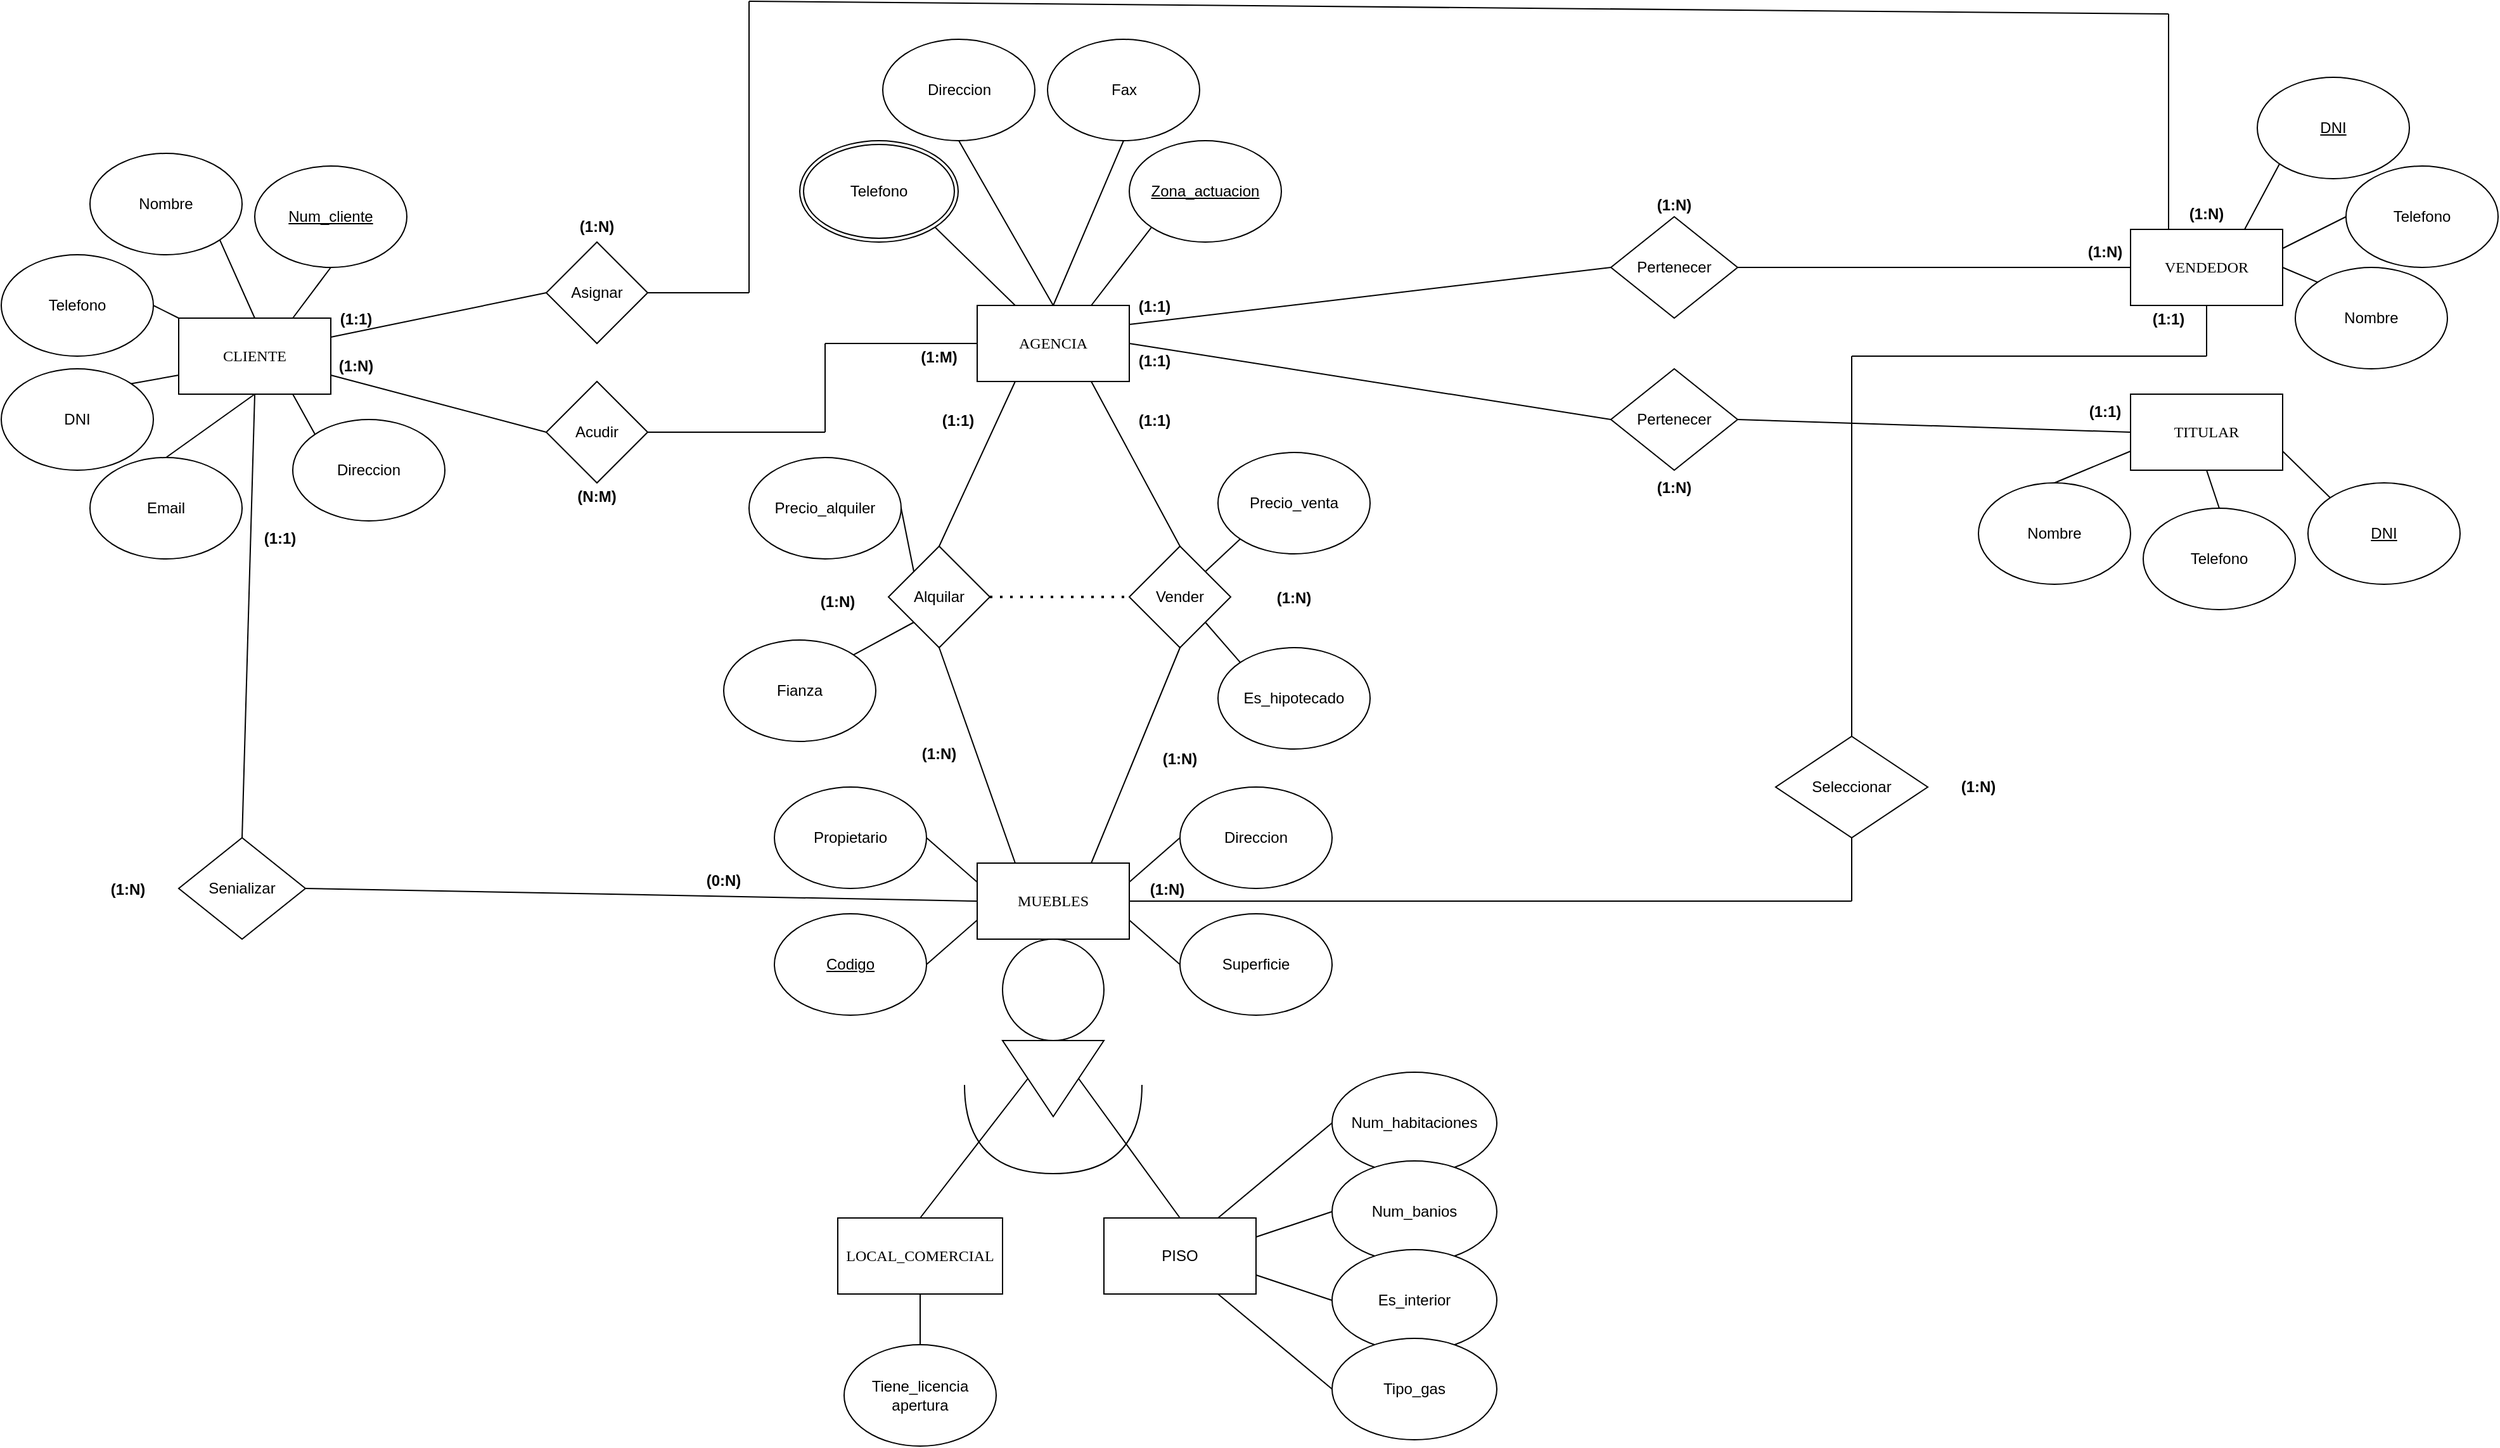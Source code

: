 <mxfile version="20.5.3" type="device"><diagram id="-Ib73K7cSU066ZXEVnB1" name="Página-1"><mxGraphModel dx="2062" dy="1179" grid="1" gridSize="10" guides="1" tooltips="1" connect="1" arrows="1" fold="1" page="1" pageScale="1" pageWidth="3300" pageHeight="2339" math="0" shadow="0"><root><mxCell id="0"/><mxCell id="1" parent="0"/><mxCell id="ir_C1LGlX5pu7Wagm2R5-1" value="&lt;font face=&quot;Comic Sans MS&quot;&gt;AGENCIA&lt;/font&gt;" style="rounded=0;whiteSpace=wrap;html=1;" parent="1" vertex="1"><mxGeometry x="900" y="400" width="120" height="60" as="geometry"/></mxCell><mxCell id="ir_C1LGlX5pu7Wagm2R5-2" value="VENDEDOR" style="rounded=0;whiteSpace=wrap;html=1;fontFamily=Comic Sans MS;" parent="1" vertex="1"><mxGeometry x="1810" y="340" width="120" height="60" as="geometry"/></mxCell><mxCell id="ir_C1LGlX5pu7Wagm2R5-3" value="&lt;font face=&quot;Comic Sans MS&quot;&gt;MUEBLES&lt;/font&gt;" style="rounded=0;whiteSpace=wrap;html=1;" parent="1" vertex="1"><mxGeometry x="900" y="840" width="120" height="60" as="geometry"/></mxCell><mxCell id="ir_C1LGlX5pu7Wagm2R5-4" value="TITULAR" style="rounded=0;whiteSpace=wrap;html=1;fontFamily=Comic Sans MS;" parent="1" vertex="1"><mxGeometry x="1810" y="470" width="120" height="60" as="geometry"/></mxCell><mxCell id="ir_C1LGlX5pu7Wagm2R5-5" value="CLIENTE" style="rounded=0;whiteSpace=wrap;html=1;fontFamily=Comic Sans MS;" parent="1" vertex="1"><mxGeometry x="270" y="410" width="120" height="60" as="geometry"/></mxCell><mxCell id="ir_C1LGlX5pu7Wagm2R5-6" value="Pertenecer" style="rhombus;whiteSpace=wrap;html=1;" parent="1" vertex="1"><mxGeometry x="1400" y="330" width="100" height="80" as="geometry"/></mxCell><mxCell id="ir_C1LGlX5pu7Wagm2R5-7" value="Pertenecer" style="rhombus;whiteSpace=wrap;html=1;" parent="1" vertex="1"><mxGeometry x="1400" y="450" width="100" height="80" as="geometry"/></mxCell><mxCell id="ir_C1LGlX5pu7Wagm2R5-8" value="Alquilar" style="rhombus;whiteSpace=wrap;html=1;" parent="1" vertex="1"><mxGeometry x="830" y="590" width="80" height="80" as="geometry"/></mxCell><mxCell id="ir_C1LGlX5pu7Wagm2R5-9" value="Vender" style="rhombus;whiteSpace=wrap;html=1;" parent="1" vertex="1"><mxGeometry x="1020" y="590" width="80" height="80" as="geometry"/></mxCell><mxCell id="ir_C1LGlX5pu7Wagm2R5-10" value="Asignar" style="rhombus;whiteSpace=wrap;html=1;" parent="1" vertex="1"><mxGeometry x="560" y="350" width="80" height="80" as="geometry"/></mxCell><mxCell id="ir_C1LGlX5pu7Wagm2R5-11" value="Acudir" style="rhombus;whiteSpace=wrap;html=1;" parent="1" vertex="1"><mxGeometry x="560" y="460" width="80" height="80" as="geometry"/></mxCell><mxCell id="ir_C1LGlX5pu7Wagm2R5-12" value="Direccion" style="ellipse;whiteSpace=wrap;html=1;" parent="1" vertex="1"><mxGeometry x="825.5" y="190" width="120" height="80" as="geometry"/></mxCell><mxCell id="ir_C1LGlX5pu7Wagm2R5-13" value="Fax" style="ellipse;whiteSpace=wrap;html=1;" parent="1" vertex="1"><mxGeometry x="955.5" y="190" width="120" height="80" as="geometry"/></mxCell><mxCell id="ir_C1LGlX5pu7Wagm2R5-15" value="Zona_actuacion" style="ellipse;whiteSpace=wrap;html=1;fontStyle=4" parent="1" vertex="1"><mxGeometry x="1020" y="270" width="120" height="80" as="geometry"/></mxCell><mxCell id="ir_C1LGlX5pu7Wagm2R5-16" value="Propietario" style="ellipse;whiteSpace=wrap;html=1;align=center;" parent="1" vertex="1"><mxGeometry x="740" y="780" width="120" height="80" as="geometry"/></mxCell><mxCell id="ir_C1LGlX5pu7Wagm2R5-17" value="Direccion" style="ellipse;whiteSpace=wrap;html=1;" parent="1" vertex="1"><mxGeometry x="1060" y="780" width="120" height="80" as="geometry"/></mxCell><mxCell id="ir_C1LGlX5pu7Wagm2R5-18" value="Superficie" style="ellipse;whiteSpace=wrap;html=1;" parent="1" vertex="1"><mxGeometry x="1060" y="880" width="120" height="80" as="geometry"/></mxCell><mxCell id="ir_C1LGlX5pu7Wagm2R5-19" value="Codigo" style="ellipse;whiteSpace=wrap;html=1;fontStyle=4" parent="1" vertex="1"><mxGeometry x="740" y="880" width="120" height="80" as="geometry"/></mxCell><mxCell id="ir_C1LGlX5pu7Wagm2R5-20" value="&lt;font face=&quot;Comic Sans MS&quot;&gt;LOCAL_COMERCIAL&lt;/font&gt;" style="rounded=0;whiteSpace=wrap;html=1;" parent="1" vertex="1"><mxGeometry x="790" y="1120" width="130" height="60" as="geometry"/></mxCell><mxCell id="ir_C1LGlX5pu7Wagm2R5-22" value="PISO" style="rounded=0;whiteSpace=wrap;html=1;" parent="1" vertex="1"><mxGeometry x="1000" y="1120" width="120" height="60" as="geometry"/></mxCell><mxCell id="ir_C1LGlX5pu7Wagm2R5-23" value="" style="triangle;whiteSpace=wrap;html=1;rotation=90;" parent="1" vertex="1"><mxGeometry x="930" y="970" width="60" height="80" as="geometry"/></mxCell><mxCell id="ir_C1LGlX5pu7Wagm2R5-24" value="" style="ellipse;whiteSpace=wrap;html=1;aspect=fixed;" parent="1" vertex="1"><mxGeometry x="920" y="900" width="80" height="80" as="geometry"/></mxCell><mxCell id="ir_C1LGlX5pu7Wagm2R5-25" value="" style="shape=requiredInterface;html=1;verticalLabelPosition=bottom;sketch=0;rotation=90;" parent="1" vertex="1"><mxGeometry x="925" y="980" width="70" height="140" as="geometry"/></mxCell><mxCell id="ir_C1LGlX5pu7Wagm2R5-26" value="Tiene_licencia&lt;br&gt;apertura" style="ellipse;whiteSpace=wrap;html=1;" parent="1" vertex="1"><mxGeometry x="795" y="1220" width="120" height="80" as="geometry"/></mxCell><mxCell id="ir_C1LGlX5pu7Wagm2R5-27" value="Num_habitaciones" style="ellipse;whiteSpace=wrap;html=1;" parent="1" vertex="1"><mxGeometry x="1180" y="1005" width="130" height="80" as="geometry"/></mxCell><mxCell id="ir_C1LGlX5pu7Wagm2R5-28" value="Num_banios" style="ellipse;whiteSpace=wrap;html=1;" parent="1" vertex="1"><mxGeometry x="1180" y="1075" width="130" height="80" as="geometry"/></mxCell><mxCell id="ir_C1LGlX5pu7Wagm2R5-29" value="Es_interior" style="ellipse;whiteSpace=wrap;html=1;" parent="1" vertex="1"><mxGeometry x="1180" y="1145" width="130" height="80" as="geometry"/></mxCell><mxCell id="ir_C1LGlX5pu7Wagm2R5-30" value="Tipo_gas" style="ellipse;whiteSpace=wrap;html=1;" parent="1" vertex="1"><mxGeometry x="1180" y="1215" width="130" height="80" as="geometry"/></mxCell><mxCell id="--llxni7H1kA9DmHmzUb-1" value="" style="endArrow=none;html=1;rounded=0;entryX=0;entryY=0.5;entryDx=0;entryDy=0;exitX=1;exitY=0.25;exitDx=0;exitDy=0;" edge="1" parent="1" source="ir_C1LGlX5pu7Wagm2R5-1" target="ir_C1LGlX5pu7Wagm2R5-6"><mxGeometry width="50" height="50" relative="1" as="geometry"><mxPoint x="1100" y="460" as="sourcePoint"/><mxPoint x="1150" y="410" as="targetPoint"/></mxGeometry></mxCell><mxCell id="--llxni7H1kA9DmHmzUb-2" value="" style="endArrow=none;html=1;rounded=0;entryX=0;entryY=0.5;entryDx=0;entryDy=0;exitX=1;exitY=0.5;exitDx=0;exitDy=0;" edge="1" parent="1" source="ir_C1LGlX5pu7Wagm2R5-1" target="ir_C1LGlX5pu7Wagm2R5-7"><mxGeometry width="50" height="50" relative="1" as="geometry"><mxPoint x="1030" y="425" as="sourcePoint"/><mxPoint x="1410" y="380" as="targetPoint"/></mxGeometry></mxCell><mxCell id="--llxni7H1kA9DmHmzUb-3" value="" style="endArrow=none;html=1;rounded=0;entryX=0;entryY=0.5;entryDx=0;entryDy=0;exitX=1;exitY=0.5;exitDx=0;exitDy=0;" edge="1" parent="1" source="ir_C1LGlX5pu7Wagm2R5-6" target="ir_C1LGlX5pu7Wagm2R5-2"><mxGeometry width="50" height="50" relative="1" as="geometry"><mxPoint x="1040" y="435" as="sourcePoint"/><mxPoint x="1420" y="390" as="targetPoint"/></mxGeometry></mxCell><mxCell id="--llxni7H1kA9DmHmzUb-4" value="" style="endArrow=none;html=1;rounded=0;entryX=0;entryY=0.5;entryDx=0;entryDy=0;exitX=1;exitY=0.5;exitDx=0;exitDy=0;" edge="1" parent="1" source="ir_C1LGlX5pu7Wagm2R5-7" target="ir_C1LGlX5pu7Wagm2R5-4"><mxGeometry width="50" height="50" relative="1" as="geometry"><mxPoint x="1050" y="445" as="sourcePoint"/><mxPoint x="1430" y="400" as="targetPoint"/></mxGeometry></mxCell><mxCell id="--llxni7H1kA9DmHmzUb-5" value="" style="endArrow=none;html=1;rounded=0;exitX=1;exitY=0.5;exitDx=0;exitDy=0;" edge="1" parent="1" source="ir_C1LGlX5pu7Wagm2R5-10"><mxGeometry width="50" height="50" relative="1" as="geometry"><mxPoint x="1060" y="455" as="sourcePoint"/><mxPoint x="720" y="390" as="targetPoint"/></mxGeometry></mxCell><mxCell id="--llxni7H1kA9DmHmzUb-6" value="" style="endArrow=none;html=1;rounded=0;exitX=1;exitY=0.5;exitDx=0;exitDy=0;" edge="1" parent="1" source="ir_C1LGlX5pu7Wagm2R5-11"><mxGeometry width="50" height="50" relative="1" as="geometry"><mxPoint x="1070" y="465" as="sourcePoint"/><mxPoint x="780" y="500" as="targetPoint"/></mxGeometry></mxCell><mxCell id="--llxni7H1kA9DmHmzUb-7" value="" style="endArrow=none;html=1;rounded=0;entryX=1;entryY=0.25;entryDx=0;entryDy=0;exitX=0;exitY=0.5;exitDx=0;exitDy=0;" edge="1" parent="1" source="ir_C1LGlX5pu7Wagm2R5-10" target="ir_C1LGlX5pu7Wagm2R5-5"><mxGeometry width="50" height="50" relative="1" as="geometry"><mxPoint x="650" y="360" as="sourcePoint"/><mxPoint x="910" y="425" as="targetPoint"/></mxGeometry></mxCell><mxCell id="--llxni7H1kA9DmHmzUb-8" value="" style="endArrow=none;html=1;rounded=0;entryX=0;entryY=0.5;entryDx=0;entryDy=0;exitX=1;exitY=0.75;exitDx=0;exitDy=0;" edge="1" parent="1" source="ir_C1LGlX5pu7Wagm2R5-5" target="ir_C1LGlX5pu7Wagm2R5-11"><mxGeometry width="50" height="50" relative="1" as="geometry"><mxPoint x="660" y="370" as="sourcePoint"/><mxPoint x="920" y="435" as="targetPoint"/></mxGeometry></mxCell><mxCell id="--llxni7H1kA9DmHmzUb-9" value="" style="endArrow=none;dashed=1;html=1;dashPattern=1 3;strokeWidth=2;rounded=0;entryX=0;entryY=0.5;entryDx=0;entryDy=0;exitX=1;exitY=0.5;exitDx=0;exitDy=0;" edge="1" parent="1" source="ir_C1LGlX5pu7Wagm2R5-8" target="ir_C1LGlX5pu7Wagm2R5-9"><mxGeometry width="50" height="50" relative="1" as="geometry"><mxPoint x="860" y="670" as="sourcePoint"/><mxPoint x="910" y="620" as="targetPoint"/></mxGeometry></mxCell><mxCell id="--llxni7H1kA9DmHmzUb-10" value="" style="endArrow=none;html=1;rounded=0;entryX=0.5;entryY=1;entryDx=0;entryDy=0;exitX=0.5;exitY=0;exitDx=0;exitDy=0;" edge="1" parent="1" source="ir_C1LGlX5pu7Wagm2R5-20" target="ir_C1LGlX5pu7Wagm2R5-23"><mxGeometry width="50" height="50" relative="1" as="geometry"><mxPoint x="790" y="1100" as="sourcePoint"/><mxPoint x="840" y="1050" as="targetPoint"/></mxGeometry></mxCell><mxCell id="--llxni7H1kA9DmHmzUb-11" value="" style="endArrow=none;html=1;rounded=0;entryX=0.5;entryY=0;entryDx=0;entryDy=0;exitX=0.5;exitY=0;exitDx=0;exitDy=0;" edge="1" parent="1" source="ir_C1LGlX5pu7Wagm2R5-22" target="ir_C1LGlX5pu7Wagm2R5-23"><mxGeometry width="50" height="50" relative="1" as="geometry"><mxPoint x="865" y="1130" as="sourcePoint"/><mxPoint x="950" y="1020" as="targetPoint"/></mxGeometry></mxCell><mxCell id="--llxni7H1kA9DmHmzUb-12" value="" style="endArrow=none;html=1;rounded=0;entryX=0.5;entryY=1;entryDx=0;entryDy=0;exitX=0.5;exitY=0;exitDx=0;exitDy=0;" edge="1" parent="1" source="ir_C1LGlX5pu7Wagm2R5-26" target="ir_C1LGlX5pu7Wagm2R5-20"><mxGeometry width="50" height="50" relative="1" as="geometry"><mxPoint x="865" y="1130" as="sourcePoint"/><mxPoint x="950" y="1020" as="targetPoint"/></mxGeometry></mxCell><mxCell id="--llxni7H1kA9DmHmzUb-13" value="" style="endArrow=none;html=1;rounded=0;entryX=0.75;entryY=0;entryDx=0;entryDy=0;exitX=0;exitY=0.5;exitDx=0;exitDy=0;" edge="1" parent="1" source="ir_C1LGlX5pu7Wagm2R5-27" target="ir_C1LGlX5pu7Wagm2R5-22"><mxGeometry width="50" height="50" relative="1" as="geometry"><mxPoint x="875" y="1140" as="sourcePoint"/><mxPoint x="960" y="1030" as="targetPoint"/></mxGeometry></mxCell><mxCell id="--llxni7H1kA9DmHmzUb-14" value="" style="endArrow=none;html=1;rounded=0;entryX=1;entryY=0.25;entryDx=0;entryDy=0;exitX=0;exitY=0.5;exitDx=0;exitDy=0;" edge="1" parent="1" source="ir_C1LGlX5pu7Wagm2R5-28" target="ir_C1LGlX5pu7Wagm2R5-22"><mxGeometry width="50" height="50" relative="1" as="geometry"><mxPoint x="1150" y="1080" as="sourcePoint"/><mxPoint x="1100" y="1130" as="targetPoint"/></mxGeometry></mxCell><mxCell id="--llxni7H1kA9DmHmzUb-15" value="" style="endArrow=none;html=1;rounded=0;entryX=1;entryY=0.75;entryDx=0;entryDy=0;exitX=0;exitY=0.5;exitDx=0;exitDy=0;" edge="1" parent="1" source="ir_C1LGlX5pu7Wagm2R5-29" target="ir_C1LGlX5pu7Wagm2R5-22"><mxGeometry width="50" height="50" relative="1" as="geometry"><mxPoint x="1160" y="1090" as="sourcePoint"/><mxPoint x="1110" y="1140" as="targetPoint"/></mxGeometry></mxCell><mxCell id="--llxni7H1kA9DmHmzUb-16" value="" style="endArrow=none;html=1;rounded=0;entryX=0.75;entryY=1;entryDx=0;entryDy=0;exitX=0;exitY=0.5;exitDx=0;exitDy=0;" edge="1" parent="1" source="ir_C1LGlX5pu7Wagm2R5-30" target="ir_C1LGlX5pu7Wagm2R5-22"><mxGeometry width="50" height="50" relative="1" as="geometry"><mxPoint x="1170" y="1100" as="sourcePoint"/><mxPoint x="1120" y="1150" as="targetPoint"/></mxGeometry></mxCell><mxCell id="--llxni7H1kA9DmHmzUb-17" value="" style="endArrow=none;html=1;rounded=0;exitX=0;exitY=0.25;exitDx=0;exitDy=0;entryX=1;entryY=0.5;entryDx=0;entryDy=0;" edge="1" parent="1" source="ir_C1LGlX5pu7Wagm2R5-3" target="ir_C1LGlX5pu7Wagm2R5-16"><mxGeometry width="50" height="50" relative="1" as="geometry"><mxPoint x="890" y="840" as="sourcePoint"/><mxPoint x="940" y="790" as="targetPoint"/></mxGeometry></mxCell><mxCell id="--llxni7H1kA9DmHmzUb-18" value="" style="endArrow=none;html=1;rounded=0;exitX=0;exitY=0.75;exitDx=0;exitDy=0;entryX=1;entryY=0.5;entryDx=0;entryDy=0;" edge="1" parent="1" source="ir_C1LGlX5pu7Wagm2R5-3" target="ir_C1LGlX5pu7Wagm2R5-19"><mxGeometry width="50" height="50" relative="1" as="geometry"><mxPoint x="910" y="865" as="sourcePoint"/><mxPoint x="870.0" y="820" as="targetPoint"/></mxGeometry></mxCell><mxCell id="--llxni7H1kA9DmHmzUb-19" value="" style="endArrow=none;html=1;rounded=0;exitX=1;exitY=0.25;exitDx=0;exitDy=0;entryX=0;entryY=0.5;entryDx=0;entryDy=0;" edge="1" parent="1" source="ir_C1LGlX5pu7Wagm2R5-3" target="ir_C1LGlX5pu7Wagm2R5-17"><mxGeometry width="50" height="50" relative="1" as="geometry"><mxPoint x="920" y="875" as="sourcePoint"/><mxPoint x="880.0" y="830" as="targetPoint"/></mxGeometry></mxCell><mxCell id="--llxni7H1kA9DmHmzUb-20" value="" style="endArrow=none;html=1;rounded=0;exitX=0;exitY=0.5;exitDx=0;exitDy=0;entryX=1;entryY=0.75;entryDx=0;entryDy=0;" edge="1" parent="1" source="ir_C1LGlX5pu7Wagm2R5-18" target="ir_C1LGlX5pu7Wagm2R5-3"><mxGeometry width="50" height="50" relative="1" as="geometry"><mxPoint x="930" y="885" as="sourcePoint"/><mxPoint x="890.0" y="840" as="targetPoint"/></mxGeometry></mxCell><mxCell id="--llxni7H1kA9DmHmzUb-21" value="" style="endArrow=none;html=1;rounded=0;exitX=0.75;exitY=0;exitDx=0;exitDy=0;entryX=0.5;entryY=1;entryDx=0;entryDy=0;" edge="1" parent="1" source="ir_C1LGlX5pu7Wagm2R5-3" target="ir_C1LGlX5pu7Wagm2R5-9"><mxGeometry width="50" height="50" relative="1" as="geometry"><mxPoint x="1000" y="780" as="sourcePoint"/><mxPoint x="1050" y="730" as="targetPoint"/></mxGeometry></mxCell><mxCell id="--llxni7H1kA9DmHmzUb-22" value="" style="endArrow=none;html=1;rounded=0;exitX=0.25;exitY=0;exitDx=0;exitDy=0;entryX=0.5;entryY=1;entryDx=0;entryDy=0;" edge="1" parent="1" source="ir_C1LGlX5pu7Wagm2R5-3" target="ir_C1LGlX5pu7Wagm2R5-8"><mxGeometry width="50" height="50" relative="1" as="geometry"><mxPoint x="1000" y="850" as="sourcePoint"/><mxPoint x="1060" y="740" as="targetPoint"/></mxGeometry></mxCell><mxCell id="--llxni7H1kA9DmHmzUb-23" value="" style="endArrow=none;html=1;rounded=0;exitX=0.5;exitY=0;exitDx=0;exitDy=0;entryX=0.75;entryY=1;entryDx=0;entryDy=0;" edge="1" parent="1" source="ir_C1LGlX5pu7Wagm2R5-9" target="ir_C1LGlX5pu7Wagm2R5-1"><mxGeometry width="50" height="50" relative="1" as="geometry"><mxPoint x="1010" y="860" as="sourcePoint"/><mxPoint x="1070" y="750" as="targetPoint"/></mxGeometry></mxCell><mxCell id="--llxni7H1kA9DmHmzUb-24" value="" style="endArrow=none;html=1;rounded=0;exitX=0.5;exitY=0;exitDx=0;exitDy=0;entryX=0.25;entryY=1;entryDx=0;entryDy=0;" edge="1" parent="1" source="ir_C1LGlX5pu7Wagm2R5-8" target="ir_C1LGlX5pu7Wagm2R5-1"><mxGeometry width="50" height="50" relative="1" as="geometry"><mxPoint x="1070" y="600" as="sourcePoint"/><mxPoint x="1000" y="470" as="targetPoint"/></mxGeometry></mxCell><mxCell id="--llxni7H1kA9DmHmzUb-25" value="Telefono" style="ellipse;shape=doubleEllipse;margin=3;whiteSpace=wrap;html=1;align=center;" vertex="1" parent="1"><mxGeometry x="760" y="270" width="125" height="80" as="geometry"/></mxCell><mxCell id="--llxni7H1kA9DmHmzUb-26" value="" style="endArrow=none;html=1;rounded=0;exitX=0.25;exitY=0;exitDx=0;exitDy=0;entryX=1;entryY=1;entryDx=0;entryDy=0;" edge="1" parent="1" source="ir_C1LGlX5pu7Wagm2R5-1" target="--llxni7H1kA9DmHmzUb-25"><mxGeometry width="50" height="50" relative="1" as="geometry"><mxPoint x="845" y="375" as="sourcePoint"/><mxPoint x="895" y="325" as="targetPoint"/></mxGeometry></mxCell><mxCell id="--llxni7H1kA9DmHmzUb-27" value="" style="endArrow=none;html=1;rounded=0;entryX=0.5;entryY=1;entryDx=0;entryDy=0;exitX=0.5;exitY=0;exitDx=0;exitDy=0;" edge="1" parent="1" source="ir_C1LGlX5pu7Wagm2R5-1" target="ir_C1LGlX5pu7Wagm2R5-12"><mxGeometry width="50" height="50" relative="1" as="geometry"><mxPoint x="920" y="400" as="sourcePoint"/><mxPoint x="970" y="350" as="targetPoint"/></mxGeometry></mxCell><mxCell id="--llxni7H1kA9DmHmzUb-28" value="" style="endArrow=none;html=1;rounded=0;entryX=0.5;entryY=1;entryDx=0;entryDy=0;exitX=0.5;exitY=0;exitDx=0;exitDy=0;" edge="1" parent="1" source="ir_C1LGlX5pu7Wagm2R5-1" target="ir_C1LGlX5pu7Wagm2R5-13"><mxGeometry width="50" height="50" relative="1" as="geometry"><mxPoint x="930" y="410" as="sourcePoint"/><mxPoint x="980" y="360" as="targetPoint"/></mxGeometry></mxCell><mxCell id="--llxni7H1kA9DmHmzUb-29" value="" style="endArrow=none;html=1;rounded=0;entryX=0;entryY=1;entryDx=0;entryDy=0;exitX=0.75;exitY=0;exitDx=0;exitDy=0;" edge="1" parent="1" source="ir_C1LGlX5pu7Wagm2R5-1" target="ir_C1LGlX5pu7Wagm2R5-15"><mxGeometry width="50" height="50" relative="1" as="geometry"><mxPoint x="940" y="420" as="sourcePoint"/><mxPoint x="990" y="370" as="targetPoint"/></mxGeometry></mxCell><mxCell id="--llxni7H1kA9DmHmzUb-30" value="" style="endArrow=none;html=1;rounded=0;" edge="1" parent="1"><mxGeometry width="50" height="50" relative="1" as="geometry"><mxPoint x="720" y="160" as="sourcePoint"/><mxPoint x="1840" y="170" as="targetPoint"/></mxGeometry></mxCell><mxCell id="--llxni7H1kA9DmHmzUb-31" value="" style="endArrow=none;html=1;rounded=0;exitX=0.25;exitY=0;exitDx=0;exitDy=0;" edge="1" parent="1" source="ir_C1LGlX5pu7Wagm2R5-2"><mxGeometry width="50" height="50" relative="1" as="geometry"><mxPoint x="1830" y="260" as="sourcePoint"/><mxPoint x="1840" y="170" as="targetPoint"/></mxGeometry></mxCell><mxCell id="--llxni7H1kA9DmHmzUb-32" value="" style="endArrow=none;html=1;rounded=0;" edge="1" parent="1"><mxGeometry width="50" height="50" relative="1" as="geometry"><mxPoint x="720" y="390" as="sourcePoint"/><mxPoint x="720" y="160" as="targetPoint"/></mxGeometry></mxCell><mxCell id="--llxni7H1kA9DmHmzUb-33" value="" style="endArrow=none;html=1;rounded=0;" edge="1" parent="1"><mxGeometry width="50" height="50" relative="1" as="geometry"><mxPoint x="780" y="500" as="sourcePoint"/><mxPoint x="780" y="430" as="targetPoint"/></mxGeometry></mxCell><mxCell id="--llxni7H1kA9DmHmzUb-34" value="" style="endArrow=none;html=1;rounded=0;entryX=0;entryY=0.5;entryDx=0;entryDy=0;" edge="1" parent="1" target="ir_C1LGlX5pu7Wagm2R5-1"><mxGeometry width="50" height="50" relative="1" as="geometry"><mxPoint x="780" y="430" as="sourcePoint"/><mxPoint x="790" y="450" as="targetPoint"/></mxGeometry></mxCell><mxCell id="--llxni7H1kA9DmHmzUb-35" value="DNI" style="ellipse;whiteSpace=wrap;html=1;fontStyle=4" vertex="1" parent="1"><mxGeometry x="1910" y="220" width="120" height="80" as="geometry"/></mxCell><mxCell id="--llxni7H1kA9DmHmzUb-36" value="Telefono" style="ellipse;whiteSpace=wrap;html=1;" vertex="1" parent="1"><mxGeometry x="1980" y="290" width="120" height="80" as="geometry"/></mxCell><mxCell id="--llxni7H1kA9DmHmzUb-37" value="Nombre" style="ellipse;whiteSpace=wrap;html=1;" vertex="1" parent="1"><mxGeometry x="1940" y="370" width="120" height="80" as="geometry"/></mxCell><mxCell id="--llxni7H1kA9DmHmzUb-38" value="DNI" style="ellipse;whiteSpace=wrap;html=1;fontStyle=4" vertex="1" parent="1"><mxGeometry x="1950" y="540" width="120" height="80" as="geometry"/></mxCell><mxCell id="--llxni7H1kA9DmHmzUb-39" value="Telefono" style="ellipse;whiteSpace=wrap;html=1;" vertex="1" parent="1"><mxGeometry x="1820" y="560" width="120" height="80" as="geometry"/></mxCell><mxCell id="--llxni7H1kA9DmHmzUb-40" value="Nombre" style="ellipse;whiteSpace=wrap;html=1;fontStyle=0" vertex="1" parent="1"><mxGeometry x="1690" y="540" width="120" height="80" as="geometry"/></mxCell><mxCell id="--llxni7H1kA9DmHmzUb-41" value="" style="endArrow=none;html=1;rounded=0;entryX=0;entryY=0.75;entryDx=0;entryDy=0;exitX=0.5;exitY=0;exitDx=0;exitDy=0;" edge="1" parent="1" source="--llxni7H1kA9DmHmzUb-40" target="ir_C1LGlX5pu7Wagm2R5-4"><mxGeometry width="50" height="50" relative="1" as="geometry"><mxPoint x="1670" y="710" as="sourcePoint"/><mxPoint x="1720" y="660" as="targetPoint"/></mxGeometry></mxCell><mxCell id="--llxni7H1kA9DmHmzUb-42" value="" style="endArrow=none;html=1;rounded=0;entryX=0.5;entryY=1;entryDx=0;entryDy=0;exitX=0.5;exitY=0;exitDx=0;exitDy=0;" edge="1" parent="1" source="--llxni7H1kA9DmHmzUb-39" target="ir_C1LGlX5pu7Wagm2R5-4"><mxGeometry width="50" height="50" relative="1" as="geometry"><mxPoint x="1750" y="550" as="sourcePoint"/><mxPoint x="1820" y="525" as="targetPoint"/></mxGeometry></mxCell><mxCell id="--llxni7H1kA9DmHmzUb-43" value="" style="endArrow=none;html=1;rounded=0;entryX=1;entryY=0.75;entryDx=0;entryDy=0;exitX=0;exitY=0;exitDx=0;exitDy=0;" edge="1" parent="1" source="--llxni7H1kA9DmHmzUb-38" target="ir_C1LGlX5pu7Wagm2R5-4"><mxGeometry width="50" height="50" relative="1" as="geometry"><mxPoint x="1880" y="570" as="sourcePoint"/><mxPoint x="1850" y="540" as="targetPoint"/></mxGeometry></mxCell><mxCell id="--llxni7H1kA9DmHmzUb-44" value="Nombre" style="ellipse;whiteSpace=wrap;html=1;fontStyle=0" vertex="1" parent="1"><mxGeometry x="200" y="280" width="120" height="80" as="geometry"/></mxCell><mxCell id="--llxni7H1kA9DmHmzUb-45" value="Direccion" style="ellipse;whiteSpace=wrap;html=1;fontStyle=0" vertex="1" parent="1"><mxGeometry x="360" y="490" width="120" height="80" as="geometry"/></mxCell><mxCell id="--llxni7H1kA9DmHmzUb-46" value="Num_cliente" style="ellipse;whiteSpace=wrap;html=1;fontStyle=4" vertex="1" parent="1"><mxGeometry x="330" y="290" width="120" height="80" as="geometry"/></mxCell><mxCell id="--llxni7H1kA9DmHmzUb-47" value="Telefono" style="ellipse;whiteSpace=wrap;html=1;fontStyle=0" vertex="1" parent="1"><mxGeometry x="130" y="360" width="120" height="80" as="geometry"/></mxCell><mxCell id="--llxni7H1kA9DmHmzUb-48" value="Email" style="ellipse;whiteSpace=wrap;html=1;fontStyle=0" vertex="1" parent="1"><mxGeometry x="200" y="520" width="120" height="80" as="geometry"/></mxCell><mxCell id="--llxni7H1kA9DmHmzUb-49" value="DNI" style="ellipse;whiteSpace=wrap;html=1;fontStyle=0" vertex="1" parent="1"><mxGeometry x="130" y="450" width="120" height="80" as="geometry"/></mxCell><mxCell id="--llxni7H1kA9DmHmzUb-50" value="" style="endArrow=none;html=1;rounded=0;entryX=0.75;entryY=0;entryDx=0;entryDy=0;exitX=0.5;exitY=1;exitDx=0;exitDy=0;" edge="1" parent="1" source="--llxni7H1kA9DmHmzUb-46" target="ir_C1LGlX5pu7Wagm2R5-5"><mxGeometry width="50" height="50" relative="1" as="geometry"><mxPoint x="570" y="400" as="sourcePoint"/><mxPoint x="400" y="435" as="targetPoint"/></mxGeometry></mxCell><mxCell id="--llxni7H1kA9DmHmzUb-51" value="" style="endArrow=none;html=1;rounded=0;entryX=0.5;entryY=0;entryDx=0;entryDy=0;exitX=1;exitY=1;exitDx=0;exitDy=0;" edge="1" parent="1" source="--llxni7H1kA9DmHmzUb-44" target="ir_C1LGlX5pu7Wagm2R5-5"><mxGeometry width="50" height="50" relative="1" as="geometry"><mxPoint x="400" y="380" as="sourcePoint"/><mxPoint x="370" y="420" as="targetPoint"/></mxGeometry></mxCell><mxCell id="--llxni7H1kA9DmHmzUb-52" value="" style="endArrow=none;html=1;rounded=0;entryX=0;entryY=0;entryDx=0;entryDy=0;exitX=1;exitY=0.5;exitDx=0;exitDy=0;" edge="1" parent="1" source="--llxni7H1kA9DmHmzUb-47" target="ir_C1LGlX5pu7Wagm2R5-5"><mxGeometry width="50" height="50" relative="1" as="geometry"><mxPoint x="312.426" y="358.284" as="sourcePoint"/><mxPoint x="340" y="420" as="targetPoint"/></mxGeometry></mxCell><mxCell id="--llxni7H1kA9DmHmzUb-53" value="" style="endArrow=none;html=1;rounded=0;entryX=0;entryY=0.75;entryDx=0;entryDy=0;exitX=1;exitY=0;exitDx=0;exitDy=0;" edge="1" parent="1" source="--llxni7H1kA9DmHmzUb-49" target="ir_C1LGlX5pu7Wagm2R5-5"><mxGeometry width="50" height="50" relative="1" as="geometry"><mxPoint x="322.426" y="368.284" as="sourcePoint"/><mxPoint x="350" y="430" as="targetPoint"/></mxGeometry></mxCell><mxCell id="--llxni7H1kA9DmHmzUb-54" value="" style="endArrow=none;html=1;rounded=0;entryX=0.5;entryY=1;entryDx=0;entryDy=0;exitX=0.5;exitY=0;exitDx=0;exitDy=0;" edge="1" parent="1" source="--llxni7H1kA9DmHmzUb-48" target="ir_C1LGlX5pu7Wagm2R5-5"><mxGeometry width="50" height="50" relative="1" as="geometry"><mxPoint x="332.426" y="378.284" as="sourcePoint"/><mxPoint x="360" y="440" as="targetPoint"/></mxGeometry></mxCell><mxCell id="--llxni7H1kA9DmHmzUb-55" value="" style="endArrow=none;html=1;rounded=0;entryX=0.75;entryY=1;entryDx=0;entryDy=0;exitX=0;exitY=0;exitDx=0;exitDy=0;" edge="1" parent="1" source="--llxni7H1kA9DmHmzUb-45" target="ir_C1LGlX5pu7Wagm2R5-5"><mxGeometry width="50" height="50" relative="1" as="geometry"><mxPoint x="300" y="520" as="sourcePoint"/><mxPoint x="340" y="480" as="targetPoint"/></mxGeometry></mxCell><mxCell id="--llxni7H1kA9DmHmzUb-64" value="(1:N)" style="text;align=center;fontStyle=1;verticalAlign=middle;spacingLeft=3;spacingRight=3;strokeColor=none;rotatable=0;points=[[0,0.5],[1,0.5]];portConstraint=eastwest;" vertex="1" parent="1"><mxGeometry x="830" y="740" width="80" height="26" as="geometry"/></mxCell><mxCell id="--llxni7H1kA9DmHmzUb-65" value="(1:N)" style="text;align=center;fontStyle=1;verticalAlign=middle;spacingLeft=3;spacingRight=3;strokeColor=none;rotatable=0;points=[[0,0.5],[1,0.5]];portConstraint=eastwest;" vertex="1" parent="1"><mxGeometry x="1020" y="744" width="80" height="26" as="geometry"/></mxCell><mxCell id="--llxni7H1kA9DmHmzUb-66" value="(1:1)" style="text;align=center;fontStyle=1;verticalAlign=middle;spacingLeft=3;spacingRight=3;strokeColor=none;rotatable=0;points=[[0,0.5],[1,0.5]];portConstraint=eastwest;" vertex="1" parent="1"><mxGeometry x="845" y="477" width="80" height="26" as="geometry"/></mxCell><mxCell id="--llxni7H1kA9DmHmzUb-67" value="(1:1)" style="text;align=center;fontStyle=1;verticalAlign=middle;spacingLeft=3;spacingRight=3;strokeColor=none;rotatable=0;points=[[0,0.5],[1,0.5]];portConstraint=eastwest;" vertex="1" parent="1"><mxGeometry x="1000" y="477" width="80" height="26" as="geometry"/></mxCell><mxCell id="--llxni7H1kA9DmHmzUb-68" value="(1:N)" style="text;align=center;fontStyle=1;verticalAlign=middle;spacingLeft=3;spacingRight=3;strokeColor=none;rotatable=0;points=[[0,0.5],[1,0.5]];portConstraint=eastwest;" vertex="1" parent="1"><mxGeometry x="750" y="620" width="80" height="26" as="geometry"/></mxCell><mxCell id="--llxni7H1kA9DmHmzUb-69" value="(1:N)" style="text;align=center;fontStyle=1;verticalAlign=middle;spacingLeft=3;spacingRight=3;strokeColor=none;rotatable=0;points=[[0,0.5],[1,0.5]];portConstraint=eastwest;" vertex="1" parent="1"><mxGeometry x="1110" y="617" width="80" height="26" as="geometry"/></mxCell><mxCell id="--llxni7H1kA9DmHmzUb-70" value="(N:M)" style="text;align=center;fontStyle=1;verticalAlign=middle;spacingLeft=3;spacingRight=3;strokeColor=none;rotatable=0;points=[[0,0.5],[1,0.5]];portConstraint=eastwest;" vertex="1" parent="1"><mxGeometry x="560" y="537" width="80" height="26" as="geometry"/></mxCell><mxCell id="--llxni7H1kA9DmHmzUb-71" value="(1:N)" style="text;align=center;fontStyle=1;verticalAlign=middle;spacingLeft=3;spacingRight=3;strokeColor=none;rotatable=0;points=[[0,0.5],[1,0.5]];portConstraint=eastwest;" vertex="1" parent="1"><mxGeometry x="560" y="324" width="80" height="26" as="geometry"/></mxCell><mxCell id="--llxni7H1kA9DmHmzUb-72" value="(1:1)" style="text;align=center;fontStyle=1;verticalAlign=middle;spacingLeft=3;spacingRight=3;strokeColor=none;rotatable=0;points=[[0,0.5],[1,0.5]];portConstraint=eastwest;" vertex="1" parent="1"><mxGeometry x="310" y="570" width="80" height="26" as="geometry"/></mxCell><mxCell id="--llxni7H1kA9DmHmzUb-73" value="(1:N)" style="text;align=center;fontStyle=1;verticalAlign=middle;spacingLeft=3;spacingRight=3;strokeColor=none;rotatable=0;points=[[0,0.5],[1,0.5]];portConstraint=eastwest;" vertex="1" parent="1"><mxGeometry x="370" y="434" width="80" height="26" as="geometry"/></mxCell><mxCell id="--llxni7H1kA9DmHmzUb-74" value="(1:M)" style="text;align=center;fontStyle=1;verticalAlign=middle;spacingLeft=3;spacingRight=3;strokeColor=none;rotatable=0;points=[[0,0.5],[1,0.5]];portConstraint=eastwest;" vertex="1" parent="1"><mxGeometry x="830" y="427" width="80" height="26" as="geometry"/></mxCell><mxCell id="--llxni7H1kA9DmHmzUb-75" value="Senializar" style="rhombus;whiteSpace=wrap;html=1;" vertex="1" parent="1"><mxGeometry x="270" y="820" width="100" height="80" as="geometry"/></mxCell><mxCell id="--llxni7H1kA9DmHmzUb-76" value="" style="endArrow=none;html=1;rounded=0;entryX=0;entryY=0.5;entryDx=0;entryDy=0;exitX=1;exitY=0.5;exitDx=0;exitDy=0;" edge="1" parent="1" source="--llxni7H1kA9DmHmzUb-75" target="ir_C1LGlX5pu7Wagm2R5-3"><mxGeometry width="50" height="50" relative="1" as="geometry"><mxPoint x="420" y="890" as="sourcePoint"/><mxPoint x="470" y="840" as="targetPoint"/></mxGeometry></mxCell><mxCell id="--llxni7H1kA9DmHmzUb-77" value="" style="endArrow=none;html=1;rounded=0;entryX=0.5;entryY=0;entryDx=0;entryDy=0;exitX=0.5;exitY=1;exitDx=0;exitDy=0;" edge="1" parent="1" source="ir_C1LGlX5pu7Wagm2R5-5" target="--llxni7H1kA9DmHmzUb-75"><mxGeometry width="50" height="50" relative="1" as="geometry"><mxPoint x="390" y="870" as="sourcePoint"/><mxPoint x="910" y="880" as="targetPoint"/></mxGeometry></mxCell><mxCell id="--llxni7H1kA9DmHmzUb-78" value="(1:N)" style="text;align=center;fontStyle=1;verticalAlign=middle;spacingLeft=3;spacingRight=3;strokeColor=none;rotatable=0;points=[[0,0.5],[1,0.5]];portConstraint=eastwest;" vertex="1" parent="1"><mxGeometry x="1830" y="314" width="80" height="26" as="geometry"/></mxCell><mxCell id="--llxni7H1kA9DmHmzUb-79" value="(1:1)" style="text;align=center;fontStyle=1;verticalAlign=middle;spacingLeft=3;spacingRight=3;strokeColor=none;rotatable=0;points=[[0,0.5],[1,0.5]];portConstraint=eastwest;" vertex="1" parent="1"><mxGeometry x="370" y="397" width="80" height="26" as="geometry"/></mxCell><mxCell id="--llxni7H1kA9DmHmzUb-80" value="(1:N)" style="text;align=center;fontStyle=1;verticalAlign=middle;spacingLeft=3;spacingRight=3;strokeColor=none;rotatable=0;points=[[0,0.5],[1,0.5]];portConstraint=eastwest;" vertex="1" parent="1"><mxGeometry x="190" y="847" width="80" height="26" as="geometry"/></mxCell><mxCell id="--llxni7H1kA9DmHmzUb-82" value="(1:N)" style="text;align=center;fontStyle=1;verticalAlign=middle;spacingLeft=3;spacingRight=3;strokeColor=none;rotatable=0;points=[[0,0.5],[1,0.5]];portConstraint=eastwest;" vertex="1" parent="1"><mxGeometry x="1750" y="344" width="80" height="26" as="geometry"/></mxCell><mxCell id="--llxni7H1kA9DmHmzUb-83" value="(1:N)" style="text;align=center;fontStyle=1;verticalAlign=middle;spacingLeft=3;spacingRight=3;strokeColor=none;rotatable=0;points=[[0,0.5],[1,0.5]];portConstraint=eastwest;" vertex="1" parent="1"><mxGeometry x="1410" y="307" width="80" height="26" as="geometry"/></mxCell><mxCell id="--llxni7H1kA9DmHmzUb-84" value="(1:N)" style="text;align=center;fontStyle=1;verticalAlign=middle;spacingLeft=3;spacingRight=3;strokeColor=none;rotatable=0;points=[[0,0.5],[1,0.5]];portConstraint=eastwest;" vertex="1" parent="1"><mxGeometry x="1410" y="530" width="80" height="26" as="geometry"/></mxCell><mxCell id="--llxni7H1kA9DmHmzUb-85" value="(1:1)" style="text;align=center;fontStyle=1;verticalAlign=middle;spacingLeft=3;spacingRight=3;strokeColor=none;rotatable=0;points=[[0,0.5],[1,0.5]];portConstraint=eastwest;" vertex="1" parent="1"><mxGeometry x="1000" y="430" width="80" height="26" as="geometry"/></mxCell><mxCell id="--llxni7H1kA9DmHmzUb-86" value="(1:1)" style="text;align=center;fontStyle=1;verticalAlign=middle;spacingLeft=3;spacingRight=3;strokeColor=none;rotatable=0;points=[[0,0.5],[1,0.5]];portConstraint=eastwest;" vertex="1" parent="1"><mxGeometry x="1000" y="387" width="80" height="26" as="geometry"/></mxCell><mxCell id="--llxni7H1kA9DmHmzUb-87" value="(1:1)" style="text;align=center;fontStyle=1;verticalAlign=middle;spacingLeft=3;spacingRight=3;strokeColor=none;rotatable=0;points=[[0,0.5],[1,0.5]];portConstraint=eastwest;" vertex="1" parent="1"><mxGeometry x="1750" y="470" width="80" height="26" as="geometry"/></mxCell><mxCell id="--llxni7H1kA9DmHmzUb-88" value="" style="endArrow=none;html=1;rounded=0;entryX=0;entryY=1;entryDx=0;entryDy=0;" edge="1" parent="1" target="--llxni7H1kA9DmHmzUb-35"><mxGeometry width="50" height="50" relative="1" as="geometry"><mxPoint x="1900" y="340" as="sourcePoint"/><mxPoint x="1960" y="310" as="targetPoint"/></mxGeometry></mxCell><mxCell id="--llxni7H1kA9DmHmzUb-89" value="" style="endArrow=none;html=1;rounded=0;entryX=0;entryY=0;entryDx=0;entryDy=0;exitX=1;exitY=0.5;exitDx=0;exitDy=0;" edge="1" parent="1" source="ir_C1LGlX5pu7Wagm2R5-2" target="--llxni7H1kA9DmHmzUb-37"><mxGeometry width="50" height="50" relative="1" as="geometry"><mxPoint x="1910" y="350" as="sourcePoint"/><mxPoint x="1937.574" y="298.284" as="targetPoint"/></mxGeometry></mxCell><mxCell id="--llxni7H1kA9DmHmzUb-90" value="" style="endArrow=none;html=1;rounded=0;entryX=0;entryY=0.5;entryDx=0;entryDy=0;exitX=1;exitY=0.25;exitDx=0;exitDy=0;" edge="1" parent="1" source="ir_C1LGlX5pu7Wagm2R5-2" target="--llxni7H1kA9DmHmzUb-36"><mxGeometry width="50" height="50" relative="1" as="geometry"><mxPoint x="1940" y="395" as="sourcePoint"/><mxPoint x="1967.574" y="391.716" as="targetPoint"/></mxGeometry></mxCell><mxCell id="--llxni7H1kA9DmHmzUb-91" value="(0:N)" style="text;align=center;fontStyle=1;verticalAlign=middle;spacingLeft=3;spacingRight=3;strokeColor=none;rotatable=0;points=[[0,0.5],[1,0.5]];portConstraint=eastwest;" vertex="1" parent="1"><mxGeometry x="660" y="840" width="80" height="26" as="geometry"/></mxCell><mxCell id="--llxni7H1kA9DmHmzUb-92" value="" style="endArrow=none;html=1;rounded=0;" edge="1" parent="1"><mxGeometry width="50" height="50" relative="1" as="geometry"><mxPoint x="1590" y="440" as="sourcePoint"/><mxPoint x="1870" y="440" as="targetPoint"/></mxGeometry></mxCell><mxCell id="--llxni7H1kA9DmHmzUb-93" value="" style="endArrow=none;html=1;rounded=0;entryX=0.5;entryY=0;entryDx=0;entryDy=0;" edge="1" parent="1" target="--llxni7H1kA9DmHmzUb-95"><mxGeometry width="50" height="50" relative="1" as="geometry"><mxPoint x="1590" y="440" as="sourcePoint"/><mxPoint x="1590" y="730" as="targetPoint"/></mxGeometry></mxCell><mxCell id="--llxni7H1kA9DmHmzUb-94" value="" style="endArrow=none;html=1;rounded=0;entryX=1;entryY=0.5;entryDx=0;entryDy=0;" edge="1" parent="1" target="ir_C1LGlX5pu7Wagm2R5-3"><mxGeometry width="50" height="50" relative="1" as="geometry"><mxPoint x="1590" y="870" as="sourcePoint"/><mxPoint x="1600" y="890" as="targetPoint"/></mxGeometry></mxCell><mxCell id="--llxni7H1kA9DmHmzUb-95" value="Seleccionar" style="rhombus;whiteSpace=wrap;html=1;" vertex="1" parent="1"><mxGeometry x="1530" y="740" width="120" height="80" as="geometry"/></mxCell><mxCell id="--llxni7H1kA9DmHmzUb-96" value="" style="endArrow=none;html=1;rounded=0;entryX=0.5;entryY=1;entryDx=0;entryDy=0;" edge="1" parent="1" target="--llxni7H1kA9DmHmzUb-95"><mxGeometry width="50" height="50" relative="1" as="geometry"><mxPoint x="1590" y="870" as="sourcePoint"/><mxPoint x="1620" y="820" as="targetPoint"/></mxGeometry></mxCell><mxCell id="--llxni7H1kA9DmHmzUb-97" value="(1:N)" style="text;align=center;fontStyle=1;verticalAlign=middle;spacingLeft=3;spacingRight=3;strokeColor=none;rotatable=0;points=[[0,0.5],[1,0.5]];portConstraint=eastwest;" vertex="1" parent="1"><mxGeometry x="1010" y="847" width="80" height="26" as="geometry"/></mxCell><mxCell id="--llxni7H1kA9DmHmzUb-98" value="(1:N)" style="text;align=center;fontStyle=1;verticalAlign=middle;spacingLeft=3;spacingRight=3;strokeColor=none;rotatable=0;points=[[0,0.5],[1,0.5]];portConstraint=eastwest;" vertex="1" parent="1"><mxGeometry x="1650" y="766" width="80" height="26" as="geometry"/></mxCell><mxCell id="--llxni7H1kA9DmHmzUb-99" value="" style="endArrow=none;html=1;rounded=0;entryX=0.5;entryY=1;entryDx=0;entryDy=0;" edge="1" parent="1" target="ir_C1LGlX5pu7Wagm2R5-2"><mxGeometry width="50" height="50" relative="1" as="geometry"><mxPoint x="1870" y="440" as="sourcePoint"/><mxPoint x="1900" y="410" as="targetPoint"/></mxGeometry></mxCell><mxCell id="--llxni7H1kA9DmHmzUb-100" value="(1:1)" style="text;align=center;fontStyle=1;verticalAlign=middle;spacingLeft=3;spacingRight=3;strokeColor=none;rotatable=0;points=[[0,0.5],[1,0.5]];portConstraint=eastwest;" vertex="1" parent="1"><mxGeometry x="1800" y="397" width="80" height="26" as="geometry"/></mxCell><mxCell id="--llxni7H1kA9DmHmzUb-102" value="Precio_alquiler" style="ellipse;whiteSpace=wrap;html=1;" vertex="1" parent="1"><mxGeometry x="720" y="520" width="120" height="80" as="geometry"/></mxCell><mxCell id="--llxni7H1kA9DmHmzUb-103" value="Fianza" style="ellipse;whiteSpace=wrap;html=1;" vertex="1" parent="1"><mxGeometry x="700" y="664" width="120" height="80" as="geometry"/></mxCell><mxCell id="--llxni7H1kA9DmHmzUb-104" value="Precio_venta" style="ellipse;whiteSpace=wrap;html=1;" vertex="1" parent="1"><mxGeometry x="1090" y="516" width="120" height="80" as="geometry"/></mxCell><mxCell id="--llxni7H1kA9DmHmzUb-105" value="Es_hipotecado" style="ellipse;whiteSpace=wrap;html=1;" vertex="1" parent="1"><mxGeometry x="1090" y="670" width="120" height="80" as="geometry"/></mxCell><mxCell id="--llxni7H1kA9DmHmzUb-106" value="" style="endArrow=none;html=1;rounded=0;exitX=0;exitY=0;exitDx=0;exitDy=0;entryX=1;entryY=0.5;entryDx=0;entryDy=0;" edge="1" parent="1" source="ir_C1LGlX5pu7Wagm2R5-8" target="--llxni7H1kA9DmHmzUb-102"><mxGeometry width="50" height="50" relative="1" as="geometry"><mxPoint x="940" y="410" as="sourcePoint"/><mxPoint x="876.516" y="348.398" as="targetPoint"/></mxGeometry></mxCell><mxCell id="--llxni7H1kA9DmHmzUb-107" value="" style="endArrow=none;html=1;rounded=0;exitX=0;exitY=1;exitDx=0;exitDy=0;entryX=1;entryY=0;entryDx=0;entryDy=0;" edge="1" parent="1" source="ir_C1LGlX5pu7Wagm2R5-8" target="--llxni7H1kA9DmHmzUb-103"><mxGeometry width="50" height="50" relative="1" as="geometry"><mxPoint x="860" y="620" as="sourcePoint"/><mxPoint x="850" y="570" as="targetPoint"/></mxGeometry></mxCell><mxCell id="--llxni7H1kA9DmHmzUb-108" value="" style="endArrow=none;html=1;rounded=0;exitX=1;exitY=1;exitDx=0;exitDy=0;entryX=0;entryY=0;entryDx=0;entryDy=0;" edge="1" parent="1" source="ir_C1LGlX5pu7Wagm2R5-9" target="--llxni7H1kA9DmHmzUb-105"><mxGeometry width="50" height="50" relative="1" as="geometry"><mxPoint x="860" y="660" as="sourcePoint"/><mxPoint x="812.426" y="685.716" as="targetPoint"/></mxGeometry></mxCell><mxCell id="--llxni7H1kA9DmHmzUb-109" value="" style="endArrow=none;html=1;rounded=0;exitX=1;exitY=0;exitDx=0;exitDy=0;entryX=0;entryY=1;entryDx=0;entryDy=0;" edge="1" parent="1" source="ir_C1LGlX5pu7Wagm2R5-9" target="--llxni7H1kA9DmHmzUb-104"><mxGeometry width="50" height="50" relative="1" as="geometry"><mxPoint x="1090" y="660" as="sourcePoint"/><mxPoint x="1117.574" y="691.716" as="targetPoint"/></mxGeometry></mxCell></root></mxGraphModel></diagram></mxfile>